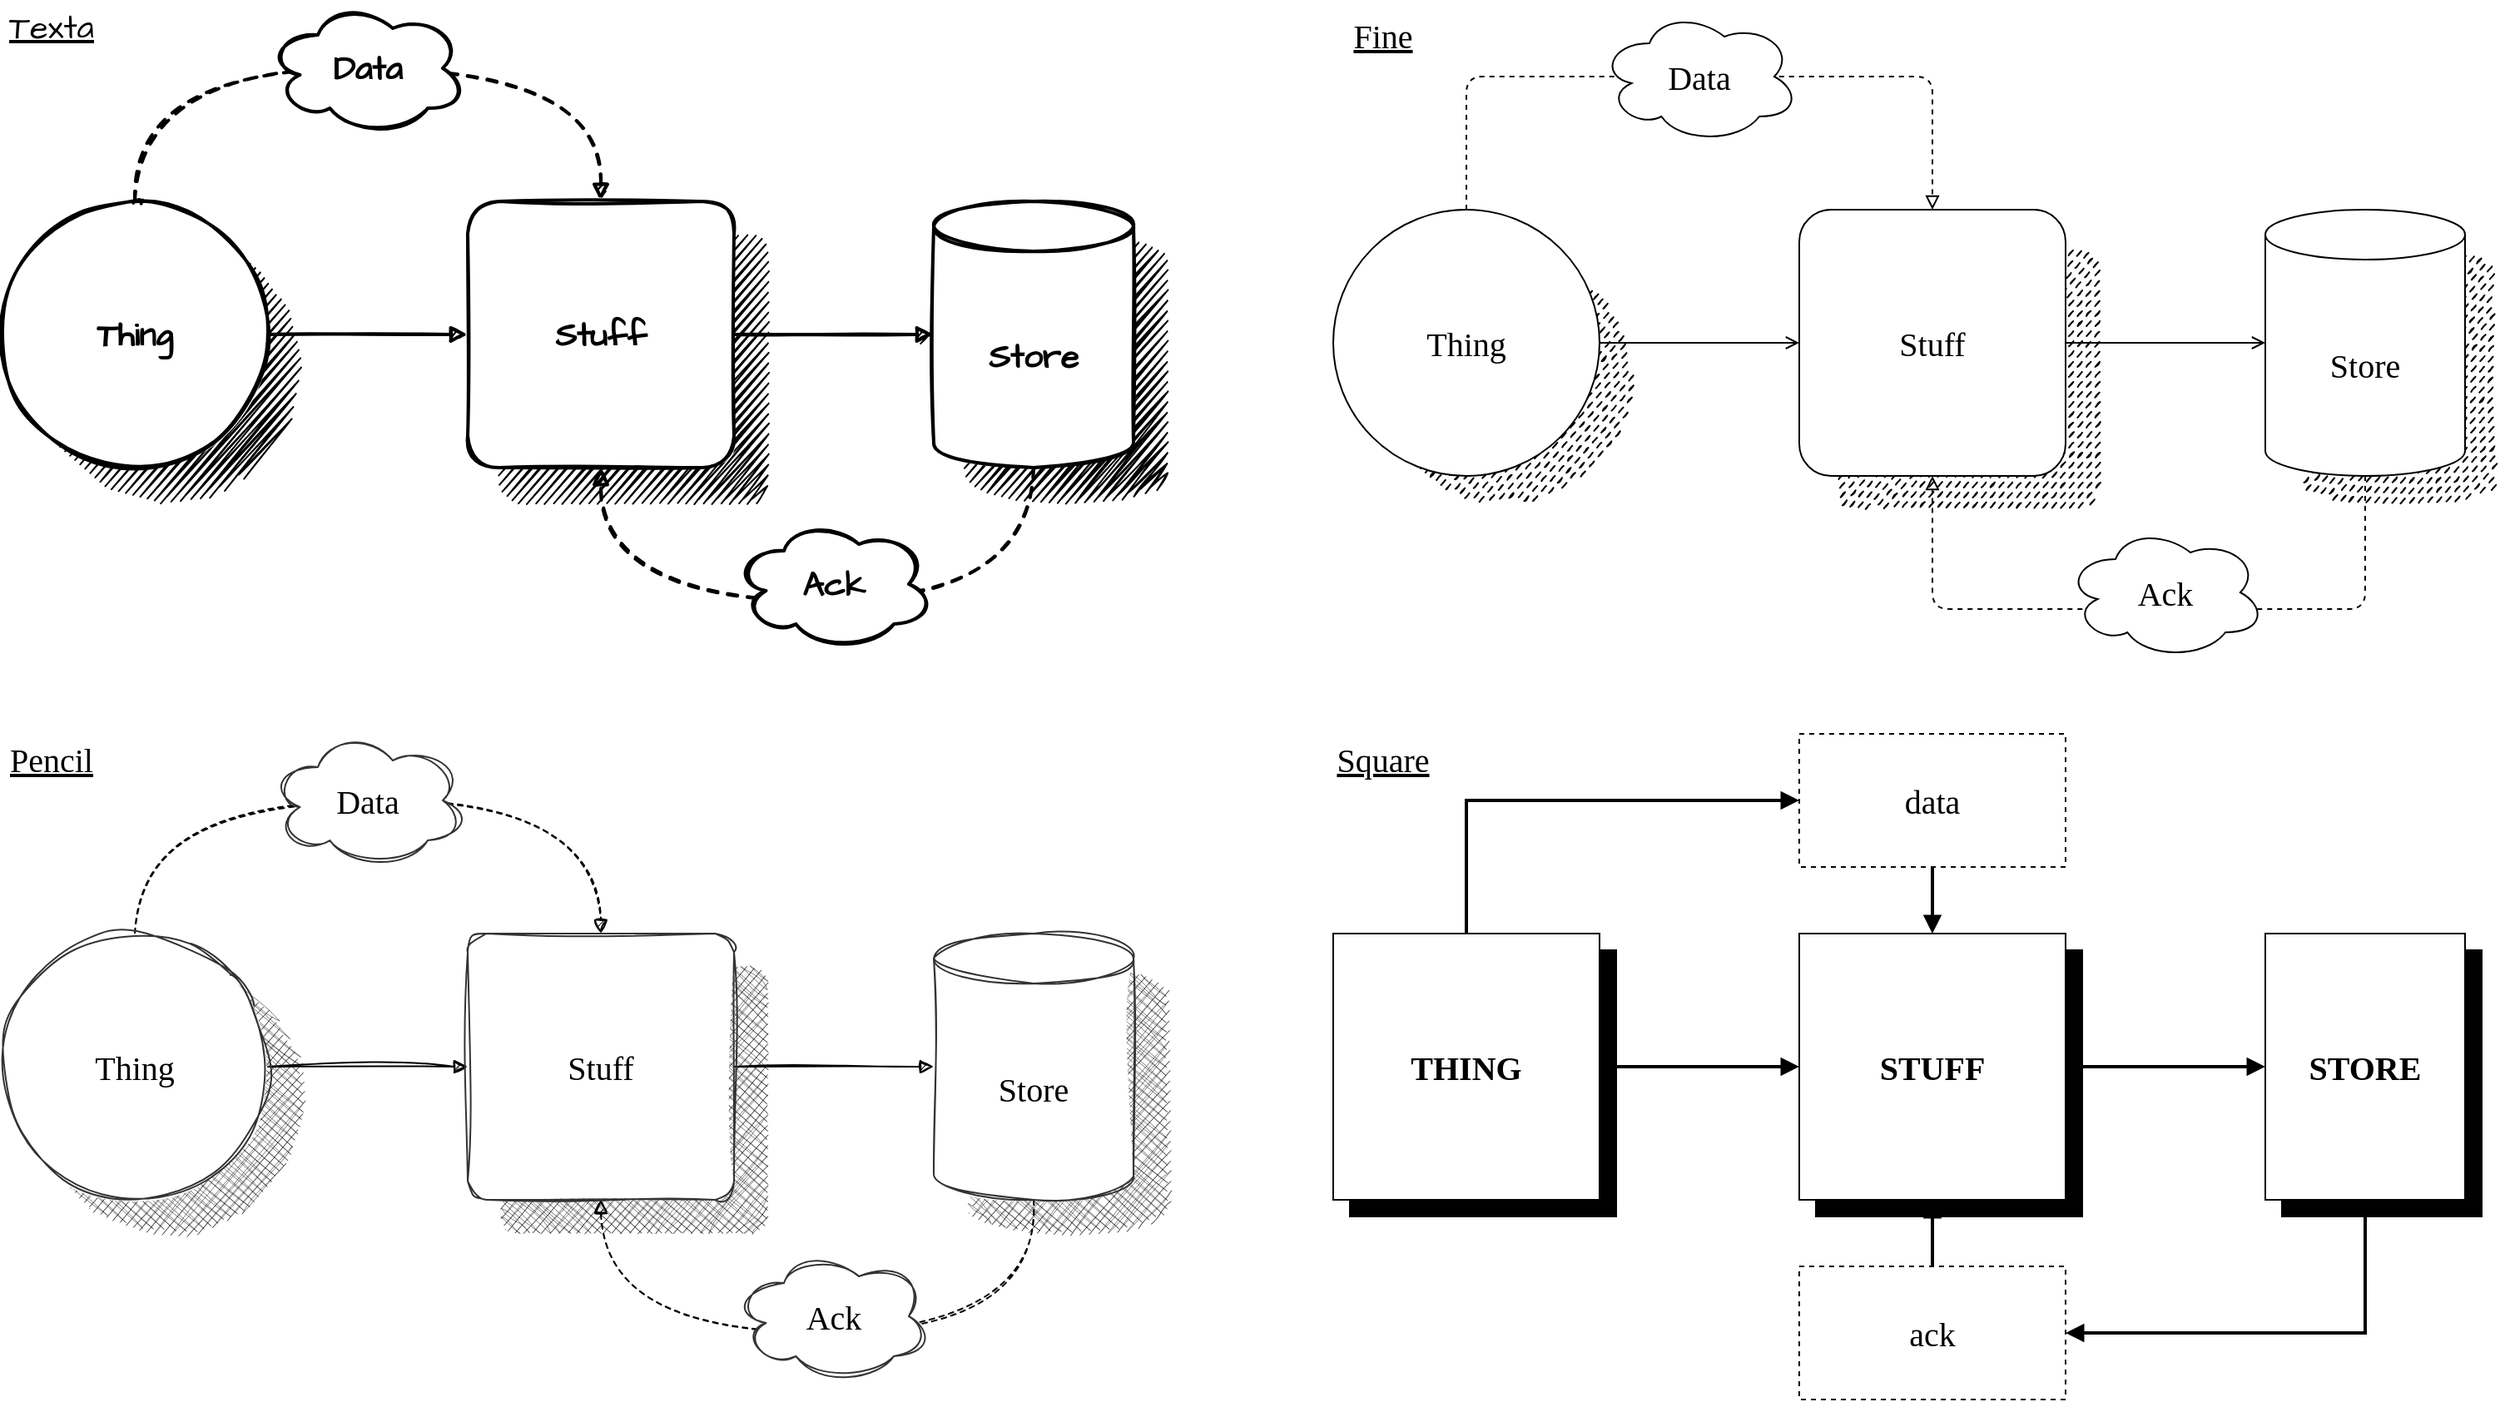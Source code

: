 <mxfile version="21.2.8" type="device">
  <diagram name="Page-1" id="V_-_el8f22RCBx5d-jFA">
    <mxGraphModel dx="1836" dy="2158" grid="1" gridSize="10" guides="1" tooltips="1" connect="1" arrows="1" fold="1" page="1" pageScale="1" pageWidth="1169" pageHeight="827" math="0" shadow="0">
      <root>
        <mxCell id="0" />
        <mxCell id="1" parent="0" />
        <mxCell id="RKzmh6Q_GJy8ymzau38K-140" value="" style="rounded=0;whiteSpace=wrap;html=1;hachureGap=4;fontFamily=Helvetica;fontSize=20;strokeWidth=1;arcSize=12;fillColor=#000000;" vertex="1" parent="1">
          <mxGeometry x="1650" y="-230" width="120" height="160" as="geometry" />
        </mxCell>
        <mxCell id="RKzmh6Q_GJy8ymzau38K-139" value="" style="rounded=0;whiteSpace=wrap;html=1;hachureGap=4;fontFamily=Helvetica;fontSize=20;strokeWidth=1;arcSize=12;fillColor=#000000;" vertex="1" parent="1">
          <mxGeometry x="1370" y="-230" width="160" height="160" as="geometry" />
        </mxCell>
        <mxCell id="RKzmh6Q_GJy8ymzau38K-138" value="" style="rounded=0;whiteSpace=wrap;html=1;hachureGap=4;fontFamily=Helvetica;fontSize=20;strokeWidth=1;arcSize=12;fillColor=#000000;" vertex="1" parent="1">
          <mxGeometry x="1090" y="-230" width="160" height="160" as="geometry" />
        </mxCell>
        <mxCell id="RKzmh6Q_GJy8ymzau38K-92" value="" style="shape=cylinder3;whiteSpace=wrap;html=1;boundedLbl=1;backgroundOutline=1;size=15;sketch=1;hachureGap=4;jiggle=1;curveFitting=1;fontFamily=Architects Daughter;fontSource=https%3A%2F%2Ffonts.googleapis.com%2Fcss%3Ffamily%3DArchitects%2BDaughter;fontSize=20;rounded=0;strokeWidth=2;strokeColor=none;fillColor=#000000;fillStyle=zigzag;" vertex="1" parent="1">
          <mxGeometry x="860" y="-660" width="120" height="160" as="geometry" />
        </mxCell>
        <mxCell id="RKzmh6Q_GJy8ymzau38K-87" value="" style="rounded=1;whiteSpace=wrap;html=1;sketch=1;hachureGap=4;jiggle=0.5;curveFitting=1;fontFamily=Architects Daughter;fontSource=https%3A%2F%2Ffonts.googleapis.com%2Fcss%3Ffamily%3DArchitects%2BDaughter;fontSize=20;strokeWidth=2;fillStyle=zigzag;fillColor=#000000;strokeColor=none;arcSize=7;" vertex="1" parent="1">
          <mxGeometry x="580" y="-660" width="160" height="160" as="geometry" />
        </mxCell>
        <mxCell id="RKzmh6Q_GJy8ymzau38K-84" value="" style="ellipse;whiteSpace=wrap;html=1;aspect=fixed;sketch=1;hachureGap=4;jiggle=0.5;curveFitting=1;fontFamily=Architects Daughter;fontSource=https%3A%2F%2Ffonts.googleapis.com%2Fcss%3Ffamily%3DArchitects%2BDaughter;fontSize=20;strokeWidth=2;fillStyle=zigzag;fillColor=#000000;strokeColor=none;" vertex="1" parent="1">
          <mxGeometry x="300" y="-660" width="160" height="160" as="geometry" />
        </mxCell>
        <mxCell id="RKzmh6Q_GJy8ymzau38K-88" style="edgeStyle=orthogonalEdgeStyle;rounded=0;sketch=1;hachureGap=4;jiggle=1;curveFitting=1;orthogonalLoop=1;jettySize=auto;html=1;exitX=1;exitY=0.5;exitDx=0;exitDy=0;entryX=0;entryY=0.5;entryDx=0;entryDy=0;fontFamily=Architects Daughter;fontSource=https%3A%2F%2Ffonts.googleapis.com%2Fcss%3Ffamily%3DArchitects%2BDaughter;fontSize=16;endArrow=block;endFill=1;strokeWidth=2;" edge="1" parent="1" source="RKzmh6Q_GJy8ymzau38K-83" target="RKzmh6Q_GJy8ymzau38K-86">
          <mxGeometry relative="1" as="geometry" />
        </mxCell>
        <mxCell id="RKzmh6Q_GJy8ymzau38K-89" style="edgeStyle=orthogonalEdgeStyle;sketch=1;hachureGap=4;jiggle=1;curveFitting=1;orthogonalLoop=1;jettySize=auto;html=1;exitX=0.5;exitY=0;exitDx=0;exitDy=0;entryX=0.5;entryY=0;entryDx=0;entryDy=0;fontFamily=Architects Daughter;fontSource=https%3A%2F%2Ffonts.googleapis.com%2Fcss%3Ffamily%3DArchitects%2BDaughter;fontSize=16;endArrow=block;endFill=1;strokeWidth=2;curved=1;dashed=1;" edge="1" parent="1" source="RKzmh6Q_GJy8ymzau38K-83" target="RKzmh6Q_GJy8ymzau38K-86">
          <mxGeometry relative="1" as="geometry">
            <Array as="points">
              <mxPoint x="360" y="-760" />
              <mxPoint x="640" y="-760" />
            </Array>
          </mxGeometry>
        </mxCell>
        <mxCell id="RKzmh6Q_GJy8ymzau38K-83" value="Thing" style="ellipse;whiteSpace=wrap;html=1;aspect=fixed;sketch=1;hachureGap=4;jiggle=1;curveFitting=1;fontFamily=Architects Daughter;fontSource=https%3A%2F%2Ffonts.googleapis.com%2Fcss%3Ffamily%3DArchitects%2BDaughter;fontSize=20;strokeWidth=2;fontStyle=1" vertex="1" parent="1">
          <mxGeometry x="280" y="-680" width="160" height="160" as="geometry" />
        </mxCell>
        <mxCell id="RKzmh6Q_GJy8ymzau38K-93" style="edgeStyle=orthogonalEdgeStyle;rounded=0;sketch=1;hachureGap=4;jiggle=1;curveFitting=1;orthogonalLoop=1;jettySize=auto;html=1;exitX=1;exitY=0.5;exitDx=0;exitDy=0;fontFamily=Architects Daughter;fontSource=https%3A%2F%2Ffonts.googleapis.com%2Fcss%3Ffamily%3DArchitects%2BDaughter;fontSize=16;endArrow=block;endFill=1;strokeWidth=2;" edge="1" parent="1" source="RKzmh6Q_GJy8ymzau38K-86" target="RKzmh6Q_GJy8ymzau38K-91">
          <mxGeometry relative="1" as="geometry" />
        </mxCell>
        <mxCell id="RKzmh6Q_GJy8ymzau38K-86" value="Stuff" style="rounded=1;whiteSpace=wrap;html=1;sketch=1;hachureGap=4;jiggle=1;curveFitting=1;fontFamily=Architects Daughter;fontSource=https%3A%2F%2Ffonts.googleapis.com%2Fcss%3Ffamily%3DArchitects%2BDaughter;fontSize=20;strokeWidth=2;arcSize=12;fontStyle=1" vertex="1" parent="1">
          <mxGeometry x="560" y="-680" width="160" height="160" as="geometry" />
        </mxCell>
        <mxCell id="RKzmh6Q_GJy8ymzau38K-90" value="Data" style="ellipse;shape=cloud;whiteSpace=wrap;html=1;sketch=1;hachureGap=4;jiggle=1;curveFitting=1;fontFamily=Architects Daughter;fontSource=https%3A%2F%2Ffonts.googleapis.com%2Fcss%3Ffamily%3DArchitects%2BDaughter;fontSize=20;strokeWidth=2;fontStyle=1" vertex="1" parent="1">
          <mxGeometry x="440" y="-800" width="120" height="80" as="geometry" />
        </mxCell>
        <mxCell id="RKzmh6Q_GJy8ymzau38K-94" style="edgeStyle=orthogonalEdgeStyle;sketch=1;hachureGap=4;jiggle=1;curveFitting=1;orthogonalLoop=1;jettySize=auto;html=1;exitX=0.5;exitY=1;exitDx=0;exitDy=0;exitPerimeter=0;entryX=0.5;entryY=1;entryDx=0;entryDy=0;fontFamily=Architects Daughter;fontSource=https%3A%2F%2Ffonts.googleapis.com%2Fcss%3Ffamily%3DArchitects%2BDaughter;fontSize=16;endArrow=block;endFill=1;strokeWidth=2;curved=1;dashed=1;" edge="1" parent="1" source="RKzmh6Q_GJy8ymzau38K-91" target="RKzmh6Q_GJy8ymzau38K-86">
          <mxGeometry relative="1" as="geometry">
            <Array as="points">
              <mxPoint x="900" y="-440" />
              <mxPoint x="640" y="-440" />
            </Array>
          </mxGeometry>
        </mxCell>
        <mxCell id="RKzmh6Q_GJy8ymzau38K-91" value="Store" style="shape=cylinder3;whiteSpace=wrap;html=1;boundedLbl=1;backgroundOutline=1;size=15;sketch=1;hachureGap=4;jiggle=1;curveFitting=1;fontFamily=Architects Daughter;fontSource=https%3A%2F%2Ffonts.googleapis.com%2Fcss%3Ffamily%3DArchitects%2BDaughter;fontSize=20;rounded=0;strokeWidth=2;fontStyle=1" vertex="1" parent="1">
          <mxGeometry x="840" y="-680" width="120" height="160" as="geometry" />
        </mxCell>
        <mxCell id="RKzmh6Q_GJy8ymzau38K-95" value="Ack" style="ellipse;shape=cloud;whiteSpace=wrap;html=1;sketch=1;hachureGap=4;jiggle=1;curveFitting=1;fontFamily=Architects Daughter;fontSource=https%3A%2F%2Ffonts.googleapis.com%2Fcss%3Ffamily%3DArchitects%2BDaughter;fontSize=20;strokeWidth=2;fontStyle=1" vertex="1" parent="1">
          <mxGeometry x="720" y="-490" width="120" height="80" as="geometry" />
        </mxCell>
        <mxCell id="RKzmh6Q_GJy8ymzau38K-96" value="Texta" style="text;html=1;strokeColor=none;fillColor=none;align=center;verticalAlign=middle;whiteSpace=wrap;rounded=0;fontSize=20;fontFamily=Architects Daughter;fontStyle=4" vertex="1" parent="1">
          <mxGeometry x="280" y="-800" width="60" height="30" as="geometry" />
        </mxCell>
        <mxCell id="RKzmh6Q_GJy8ymzau38K-97" value="Pencil" style="text;html=1;strokeColor=none;fillColor=none;align=center;verticalAlign=middle;whiteSpace=wrap;rounded=0;fontSize=20;fontFamily=Shadows Into Light;fontStyle=4;fontSource=https%3A%2F%2Ffonts.googleapis.com%2Fcss%3Ffamily%3DShadows%2BInto%2BLight;" vertex="1" parent="1">
          <mxGeometry x="280" y="-360" width="60" height="30" as="geometry" />
        </mxCell>
        <mxCell id="RKzmh6Q_GJy8ymzau38K-98" value="" style="shape=cylinder3;whiteSpace=wrap;html=1;boundedLbl=1;backgroundOutline=1;size=15;sketch=1;hachureGap=4;jiggle=2;curveFitting=1;fontFamily=Architects Daughter;fontSource=https%3A%2F%2Ffonts.googleapis.com%2Fcss%3Ffamily%3DArchitects%2BDaughter;fontSize=20;rounded=0;strokeWidth=1;strokeColor=none;fillColor=#000000;fillStyle=cross-hatch;opacity=50;" vertex="1" parent="1">
          <mxGeometry x="860" y="-220" width="120" height="160" as="geometry" />
        </mxCell>
        <mxCell id="RKzmh6Q_GJy8ymzau38K-99" value="" style="rounded=1;whiteSpace=wrap;html=1;sketch=1;hachureGap=4;jiggle=2;curveFitting=1;fontFamily=Architects Daughter;fontSource=https%3A%2F%2Ffonts.googleapis.com%2Fcss%3Ffamily%3DArchitects%2BDaughter;fontSize=20;strokeWidth=1;fillStyle=cross-hatch;fillColor=#000000;strokeColor=none;arcSize=6;opacity=50;" vertex="1" parent="1">
          <mxGeometry x="580" y="-220" width="160" height="160" as="geometry" />
        </mxCell>
        <mxCell id="RKzmh6Q_GJy8ymzau38K-100" value="" style="ellipse;whiteSpace=wrap;html=1;aspect=fixed;sketch=1;hachureGap=4;jiggle=2;curveFitting=1;fontFamily=Architects Daughter;fontSource=https%3A%2F%2Ffonts.googleapis.com%2Fcss%3Ffamily%3DArchitects%2BDaughter;fontSize=20;strokeWidth=1;fillStyle=cross-hatch;fillColor=#000000;strokeColor=none;opacity=50;" vertex="1" parent="1">
          <mxGeometry x="300" y="-220" width="160" height="160" as="geometry" />
        </mxCell>
        <mxCell id="RKzmh6Q_GJy8ymzau38K-101" style="edgeStyle=orthogonalEdgeStyle;rounded=0;sketch=1;hachureGap=4;jiggle=2;curveFitting=1;orthogonalLoop=1;jettySize=auto;html=1;exitX=1;exitY=0.5;exitDx=0;exitDy=0;entryX=0;entryY=0.5;entryDx=0;entryDy=0;fontFamily=Architects Daughter;fontSource=https%3A%2F%2Ffonts.googleapis.com%2Fcss%3Ffamily%3DArchitects%2BDaughter;fontSize=16;endArrow=block;endFill=1;strokeWidth=1;" edge="1" source="RKzmh6Q_GJy8ymzau38K-103" target="RKzmh6Q_GJy8ymzau38K-105" parent="1">
          <mxGeometry relative="1" as="geometry" />
        </mxCell>
        <mxCell id="RKzmh6Q_GJy8ymzau38K-102" style="edgeStyle=orthogonalEdgeStyle;sketch=1;hachureGap=4;jiggle=2;curveFitting=1;orthogonalLoop=1;jettySize=auto;html=1;exitX=0.5;exitY=0;exitDx=0;exitDy=0;entryX=0.5;entryY=0;entryDx=0;entryDy=0;fontFamily=Architects Daughter;fontSource=https%3A%2F%2Ffonts.googleapis.com%2Fcss%3Ffamily%3DArchitects%2BDaughter;fontSize=16;endArrow=block;endFill=1;strokeWidth=1;curved=1;dashed=1;rounded=0;" edge="1" source="RKzmh6Q_GJy8ymzau38K-103" target="RKzmh6Q_GJy8ymzau38K-105" parent="1">
          <mxGeometry relative="1" as="geometry">
            <Array as="points">
              <mxPoint x="360" y="-320" />
              <mxPoint x="640" y="-320" />
            </Array>
          </mxGeometry>
        </mxCell>
        <mxCell id="RKzmh6Q_GJy8ymzau38K-103" value="Thing" style="ellipse;whiteSpace=wrap;html=1;aspect=fixed;sketch=1;hachureGap=4;jiggle=2;curveFitting=1;fontFamily=Shadows Into Light;fontSource=https%3A%2F%2Ffonts.googleapis.com%2Fcss%3Ffamily%3DShadows%2BInto%2BLight;fontSize=20;strokeWidth=1;strokeColor=#333333;" vertex="1" parent="1">
          <mxGeometry x="280" y="-240" width="160" height="160" as="geometry" />
        </mxCell>
        <mxCell id="RKzmh6Q_GJy8ymzau38K-104" style="edgeStyle=orthogonalEdgeStyle;rounded=0;sketch=1;hachureGap=4;jiggle=2;curveFitting=1;orthogonalLoop=1;jettySize=auto;html=1;exitX=1;exitY=0.5;exitDx=0;exitDy=0;fontFamily=Architects Daughter;fontSource=https%3A%2F%2Ffonts.googleapis.com%2Fcss%3Ffamily%3DArchitects%2BDaughter;fontSize=16;endArrow=block;endFill=1;strokeWidth=1;" edge="1" source="RKzmh6Q_GJy8ymzau38K-105" target="RKzmh6Q_GJy8ymzau38K-107" parent="1">
          <mxGeometry relative="1" as="geometry" />
        </mxCell>
        <mxCell id="RKzmh6Q_GJy8ymzau38K-105" value="Stuff" style="rounded=1;whiteSpace=wrap;html=1;sketch=1;hachureGap=4;jiggle=2;curveFitting=1;fontFamily=Shadows Into Light;fontSource=https%3A%2F%2Ffonts.googleapis.com%2Fcss%3Ffamily%3DShadows%2BInto%2BLight;fontSize=20;strokeWidth=1;strokeColor=#333333;arcSize=7;" vertex="1" parent="1">
          <mxGeometry x="560" y="-240" width="160" height="160" as="geometry" />
        </mxCell>
        <mxCell id="RKzmh6Q_GJy8ymzau38K-106" style="edgeStyle=orthogonalEdgeStyle;sketch=1;hachureGap=4;jiggle=2;curveFitting=1;orthogonalLoop=1;jettySize=auto;html=1;exitX=0.5;exitY=1;exitDx=0;exitDy=0;exitPerimeter=0;entryX=0.5;entryY=1;entryDx=0;entryDy=0;fontFamily=Architects Daughter;fontSource=https%3A%2F%2Ffonts.googleapis.com%2Fcss%3Ffamily%3DArchitects%2BDaughter;fontSize=16;endArrow=block;endFill=1;strokeWidth=1;curved=1;dashed=1;rounded=0;" edge="1" source="RKzmh6Q_GJy8ymzau38K-107" target="RKzmh6Q_GJy8ymzau38K-105" parent="1">
          <mxGeometry relative="1" as="geometry">
            <Array as="points">
              <mxPoint x="900" />
              <mxPoint x="640" />
            </Array>
          </mxGeometry>
        </mxCell>
        <mxCell id="RKzmh6Q_GJy8ymzau38K-107" value="Store" style="shape=cylinder3;whiteSpace=wrap;html=1;boundedLbl=1;backgroundOutline=1;size=15;sketch=1;hachureGap=4;jiggle=2;curveFitting=1;fontFamily=Shadows Into Light;fontSource=https%3A%2F%2Ffonts.googleapis.com%2Fcss%3Ffamily%3DShadows%2BInto%2BLight;fontSize=20;rounded=0;strokeWidth=1;strokeColor=#333333;" vertex="1" parent="1">
          <mxGeometry x="840" y="-240" width="120" height="160" as="geometry" />
        </mxCell>
        <mxCell id="RKzmh6Q_GJy8ymzau38K-108" value="Data" style="ellipse;shape=cloud;whiteSpace=wrap;html=1;sketch=1;hachureGap=4;jiggle=2;curveFitting=1;fontFamily=Shadows Into Light;fontSource=https%3A%2F%2Ffonts.googleapis.com%2Fcss%3Ffamily%3DShadows%2BInto%2BLight;fontSize=20;strokeWidth=1;strokeColor=#333333;" vertex="1" parent="1">
          <mxGeometry x="440" y="-360" width="120" height="80" as="geometry" />
        </mxCell>
        <mxCell id="RKzmh6Q_GJy8ymzau38K-109" value="Ack" style="ellipse;shape=cloud;whiteSpace=wrap;html=1;sketch=1;hachureGap=4;jiggle=2;curveFitting=1;fontFamily=Shadows Into Light;fontSource=https%3A%2F%2Ffonts.googleapis.com%2Fcss%3Ffamily%3DShadows%2BInto%2BLight;fontSize=20;strokeWidth=1;strokeColor=#333333;" vertex="1" parent="1">
          <mxGeometry x="720" y="-50" width="120" height="80" as="geometry" />
        </mxCell>
        <mxCell id="RKzmh6Q_GJy8ymzau38K-114" value="" style="shape=cylinder3;whiteSpace=wrap;html=1;boundedLbl=1;backgroundOutline=1;size=15;sketch=1;hachureGap=4;jiggle=2;curveFitting=1;fontFamily=Architects Daughter;fontSource=https%3A%2F%2Ffonts.googleapis.com%2Fcss%3Ffamily%3DArchitects%2BDaughter;fontSize=20;rounded=0;strokeWidth=2;strokeColor=none;fillColor=#000000;fillStyle=dashed;" vertex="1" parent="1">
          <mxGeometry x="1660" y="-655" width="120" height="160" as="geometry" />
        </mxCell>
        <mxCell id="RKzmh6Q_GJy8ymzau38K-115" value="" style="rounded=1;whiteSpace=wrap;html=1;sketch=1;hachureGap=4;jiggle=2;curveFitting=1;fontFamily=Architects Daughter;fontSource=https%3A%2F%2Ffonts.googleapis.com%2Fcss%3Ffamily%3DArchitects%2BDaughter;fontSize=20;strokeWidth=2;fillStyle=dashed;fillColor=#000000;strokeColor=none;arcSize=7;" vertex="1" parent="1">
          <mxGeometry x="1380" y="-655" width="160" height="160" as="geometry" />
        </mxCell>
        <mxCell id="RKzmh6Q_GJy8ymzau38K-116" value="" style="ellipse;whiteSpace=wrap;html=1;aspect=fixed;hachureGap=4;fontFamily=Architects Daughter;fontSource=https%3A%2F%2Ffonts.googleapis.com%2Fcss%3Ffamily%3DArchitects%2BDaughter;fontSize=20;strokeWidth=2;fillStyle=dashed;fillColor=#000000;strokeColor=none;sketch=1;curveFitting=1;jiggle=2;" vertex="1" parent="1">
          <mxGeometry x="1100" y="-655" width="160" height="160" as="geometry" />
        </mxCell>
        <mxCell id="RKzmh6Q_GJy8ymzau38K-117" style="edgeStyle=orthogonalEdgeStyle;rounded=0;hachureGap=4;orthogonalLoop=1;jettySize=auto;html=1;exitX=1;exitY=0.5;exitDx=0;exitDy=0;entryX=0;entryY=0.5;entryDx=0;entryDy=0;fontFamily=Architects Daughter;fontSource=https%3A%2F%2Ffonts.googleapis.com%2Fcss%3Ffamily%3DArchitects%2BDaughter;fontSize=16;endArrow=open;endFill=0;strokeWidth=1;" edge="1" source="RKzmh6Q_GJy8ymzau38K-119" target="RKzmh6Q_GJy8ymzau38K-121" parent="1">
          <mxGeometry relative="1" as="geometry" />
        </mxCell>
        <mxCell id="RKzmh6Q_GJy8ymzau38K-118" style="edgeStyle=orthogonalEdgeStyle;hachureGap=4;orthogonalLoop=1;jettySize=auto;html=1;exitX=0.5;exitY=0;exitDx=0;exitDy=0;entryX=0.5;entryY=0;entryDx=0;entryDy=0;fontFamily=Architects Daughter;fontSource=https%3A%2F%2Ffonts.googleapis.com%2Fcss%3Ffamily%3DArchitects%2BDaughter;fontSize=16;endArrow=block;endFill=0;strokeWidth=1;dashed=1;rounded=1;" edge="1" source="RKzmh6Q_GJy8ymzau38K-119" target="RKzmh6Q_GJy8ymzau38K-121" parent="1">
          <mxGeometry relative="1" as="geometry">
            <Array as="points">
              <mxPoint x="1160" y="-755" />
              <mxPoint x="1440" y="-755" />
            </Array>
          </mxGeometry>
        </mxCell>
        <mxCell id="RKzmh6Q_GJy8ymzau38K-119" value="Thing" style="ellipse;whiteSpace=wrap;html=1;aspect=fixed;hachureGap=4;fontFamily=Garamond;fontSize=20;strokeWidth=1;" vertex="1" parent="1">
          <mxGeometry x="1080" y="-675" width="160" height="160" as="geometry" />
        </mxCell>
        <mxCell id="RKzmh6Q_GJy8ymzau38K-120" style="edgeStyle=orthogonalEdgeStyle;rounded=0;hachureGap=4;orthogonalLoop=1;jettySize=auto;html=1;exitX=1;exitY=0.5;exitDx=0;exitDy=0;fontFamily=Architects Daughter;fontSource=https%3A%2F%2Ffonts.googleapis.com%2Fcss%3Ffamily%3DArchitects%2BDaughter;fontSize=16;endArrow=open;endFill=0;strokeWidth=1;" edge="1" source="RKzmh6Q_GJy8ymzau38K-121" target="RKzmh6Q_GJy8ymzau38K-124" parent="1">
          <mxGeometry relative="1" as="geometry" />
        </mxCell>
        <mxCell id="RKzmh6Q_GJy8ymzau38K-121" value="Stuff" style="rounded=1;whiteSpace=wrap;html=1;hachureGap=4;fontFamily=Garamond;fontSource=https%3A%2F%2Ffonts.googleapis.com%2Fcss%3Ffamily%3DArchitects%2BDaughter;fontSize=20;strokeWidth=1;arcSize=12;" vertex="1" parent="1">
          <mxGeometry x="1360" y="-675" width="160" height="160" as="geometry" />
        </mxCell>
        <mxCell id="RKzmh6Q_GJy8ymzau38K-122" value="Data" style="ellipse;shape=cloud;whiteSpace=wrap;html=1;hachureGap=4;fontFamily=Garamond;fontSource=https%3A%2F%2Ffonts.googleapis.com%2Fcss%3Ffamily%3DArchitects%2BDaughter;fontSize=20;strokeWidth=1;" vertex="1" parent="1">
          <mxGeometry x="1240" y="-795" width="120" height="80" as="geometry" />
        </mxCell>
        <mxCell id="RKzmh6Q_GJy8ymzau38K-123" style="edgeStyle=orthogonalEdgeStyle;hachureGap=4;orthogonalLoop=1;jettySize=auto;html=1;exitX=0.5;exitY=1;exitDx=0;exitDy=0;exitPerimeter=0;entryX=0.5;entryY=1;entryDx=0;entryDy=0;fontFamily=Architects Daughter;fontSource=https%3A%2F%2Ffonts.googleapis.com%2Fcss%3Ffamily%3DArchitects%2BDaughter;fontSize=16;endArrow=block;endFill=0;strokeWidth=1;dashed=1;rounded=1;" edge="1" source="RKzmh6Q_GJy8ymzau38K-124" target="RKzmh6Q_GJy8ymzau38K-121" parent="1">
          <mxGeometry relative="1" as="geometry">
            <Array as="points">
              <mxPoint x="1700" y="-435" />
              <mxPoint x="1440" y="-435" />
            </Array>
          </mxGeometry>
        </mxCell>
        <mxCell id="RKzmh6Q_GJy8ymzau38K-124" value="Store" style="shape=cylinder3;whiteSpace=wrap;html=1;boundedLbl=1;backgroundOutline=1;size=15;hachureGap=4;fontFamily=Garamond;fontSource=https%3A%2F%2Ffonts.googleapis.com%2Fcss%3Ffamily%3DArchitects%2BDaughter;fontSize=20;rounded=0;strokeWidth=1;" vertex="1" parent="1">
          <mxGeometry x="1640" y="-675" width="120" height="160" as="geometry" />
        </mxCell>
        <mxCell id="RKzmh6Q_GJy8ymzau38K-125" value="Ack" style="ellipse;shape=cloud;whiteSpace=wrap;html=1;hachureGap=4;fontFamily=Garamond;fontSource=https%3A%2F%2Ffonts.googleapis.com%2Fcss%3Ffamily%3DArchitects%2BDaughter;fontSize=20;strokeWidth=1;" vertex="1" parent="1">
          <mxGeometry x="1520" y="-485" width="120" height="80" as="geometry" />
        </mxCell>
        <mxCell id="RKzmh6Q_GJy8ymzau38K-126" value="Fine" style="text;html=1;strokeColor=none;fillColor=none;align=center;verticalAlign=middle;whiteSpace=wrap;rounded=0;fontSize=20;fontFamily=Garamond;fontStyle=4" vertex="1" parent="1">
          <mxGeometry x="1080" y="-795" width="60" height="30" as="geometry" />
        </mxCell>
        <mxCell id="RKzmh6Q_GJy8ymzau38K-130" style="edgeStyle=orthogonalEdgeStyle;rounded=0;hachureGap=4;orthogonalLoop=1;jettySize=auto;html=1;exitX=1;exitY=0.5;exitDx=0;exitDy=0;entryX=0;entryY=0.5;entryDx=0;entryDy=0;fontFamily=Architects Daughter;fontSource=https%3A%2F%2Ffonts.googleapis.com%2Fcss%3Ffamily%3DArchitects%2BDaughter;fontSize=16;strokeWidth=2;endArrow=block;endFill=1;" edge="1" parent="1" source="RKzmh6Q_GJy8ymzau38K-127" target="RKzmh6Q_GJy8ymzau38K-128">
          <mxGeometry relative="1" as="geometry" />
        </mxCell>
        <mxCell id="RKzmh6Q_GJy8ymzau38K-136" style="edgeStyle=orthogonalEdgeStyle;rounded=0;hachureGap=4;orthogonalLoop=1;jettySize=auto;html=1;exitX=0.5;exitY=0;exitDx=0;exitDy=0;entryX=0;entryY=0.5;entryDx=0;entryDy=0;fontFamily=Architects Daughter;fontSource=https%3A%2F%2Ffonts.googleapis.com%2Fcss%3Ffamily%3DArchitects%2BDaughter;fontSize=16;endArrow=block;strokeWidth=2;endFill=1;" edge="1" parent="1" source="RKzmh6Q_GJy8ymzau38K-127" target="RKzmh6Q_GJy8ymzau38K-135">
          <mxGeometry relative="1" as="geometry" />
        </mxCell>
        <mxCell id="RKzmh6Q_GJy8ymzau38K-127" value="THING" style="rounded=0;whiteSpace=wrap;html=1;hachureGap=4;fontFamily=Roboto Mono;fontSize=20;strokeWidth=1;arcSize=12;fontStyle=1;fontSource=https%3A%2F%2Ffonts.googleapis.com%2Fcss%3Ffamily%3DRoboto%2BMono;" vertex="1" parent="1">
          <mxGeometry x="1080" y="-240" width="160" height="160" as="geometry" />
        </mxCell>
        <mxCell id="RKzmh6Q_GJy8ymzau38K-131" style="edgeStyle=orthogonalEdgeStyle;rounded=0;hachureGap=4;orthogonalLoop=1;jettySize=auto;html=1;exitX=1;exitY=0.5;exitDx=0;exitDy=0;entryX=0;entryY=0.5;entryDx=0;entryDy=0;fontFamily=Architects Daughter;fontSource=https%3A%2F%2Ffonts.googleapis.com%2Fcss%3Ffamily%3DArchitects%2BDaughter;fontSize=16;strokeWidth=2;endArrow=block;endFill=1;" edge="1" parent="1" source="RKzmh6Q_GJy8ymzau38K-128" target="RKzmh6Q_GJy8ymzau38K-129">
          <mxGeometry relative="1" as="geometry" />
        </mxCell>
        <mxCell id="RKzmh6Q_GJy8ymzau38K-128" value="STUFF" style="rounded=0;whiteSpace=wrap;html=1;hachureGap=4;fontFamily=Roboto Mono;fontSource=https%3A%2F%2Ffonts.googleapis.com%2Fcss%3Ffamily%3DRoboto%2BMono;fontSize=20;strokeWidth=1;arcSize=12;fontStyle=1" vertex="1" parent="1">
          <mxGeometry x="1360" y="-240" width="160" height="160" as="geometry" />
        </mxCell>
        <mxCell id="RKzmh6Q_GJy8ymzau38K-134" style="edgeStyle=orthogonalEdgeStyle;rounded=0;hachureGap=4;orthogonalLoop=1;jettySize=auto;html=1;exitX=0.5;exitY=1;exitDx=0;exitDy=0;entryX=1;entryY=0.5;entryDx=0;entryDy=0;fontFamily=Architects Daughter;fontSource=https%3A%2F%2Ffonts.googleapis.com%2Fcss%3Ffamily%3DArchitects%2BDaughter;fontSize=16;endArrow=block;strokeWidth=2;endFill=1;" edge="1" parent="1" source="RKzmh6Q_GJy8ymzau38K-129" target="RKzmh6Q_GJy8ymzau38K-132">
          <mxGeometry relative="1" as="geometry" />
        </mxCell>
        <mxCell id="RKzmh6Q_GJy8ymzau38K-129" value="STORE" style="rounded=0;whiteSpace=wrap;html=1;hachureGap=4;fontFamily=Roboto Mono;fontSource=https%3A%2F%2Ffonts.googleapis.com%2Fcss%3Ffamily%3DRoboto%2BMono;fontSize=20;strokeWidth=1;arcSize=12;fontStyle=1" vertex="1" parent="1">
          <mxGeometry x="1640" y="-240" width="120" height="160" as="geometry" />
        </mxCell>
        <mxCell id="RKzmh6Q_GJy8ymzau38K-133" style="edgeStyle=orthogonalEdgeStyle;rounded=0;hachureGap=4;orthogonalLoop=1;jettySize=auto;html=1;exitX=0.5;exitY=0;exitDx=0;exitDy=0;fontFamily=Architects Daughter;fontSource=https%3A%2F%2Ffonts.googleapis.com%2Fcss%3Ffamily%3DArchitects%2BDaughter;fontSize=16;endArrow=block;strokeWidth=2;endFill=1;" edge="1" parent="1" source="RKzmh6Q_GJy8ymzau38K-132" target="RKzmh6Q_GJy8ymzau38K-128">
          <mxGeometry relative="1" as="geometry" />
        </mxCell>
        <mxCell id="RKzmh6Q_GJy8ymzau38K-132" value="ack" style="rounded=0;whiteSpace=wrap;html=1;hachureGap=4;fontFamily=Roboto Mono;fontSource=https%3A%2F%2Ffonts.googleapis.com%2Fcss%3Ffamily%3DRoboto%2BMono;fontSize=20;strokeWidth=1;arcSize=12;dashed=1;" vertex="1" parent="1">
          <mxGeometry x="1360" y="-40" width="160" height="80" as="geometry" />
        </mxCell>
        <mxCell id="RKzmh6Q_GJy8ymzau38K-137" style="edgeStyle=orthogonalEdgeStyle;rounded=0;hachureGap=4;orthogonalLoop=1;jettySize=auto;html=1;exitX=0.5;exitY=1;exitDx=0;exitDy=0;entryX=0.5;entryY=0;entryDx=0;entryDy=0;fontFamily=Architects Daughter;fontSource=https%3A%2F%2Ffonts.googleapis.com%2Fcss%3Ffamily%3DArchitects%2BDaughter;fontSize=16;endArrow=block;strokeWidth=2;endFill=1;" edge="1" parent="1" source="RKzmh6Q_GJy8ymzau38K-135" target="RKzmh6Q_GJy8ymzau38K-128">
          <mxGeometry relative="1" as="geometry" />
        </mxCell>
        <mxCell id="RKzmh6Q_GJy8ymzau38K-135" value="data" style="rounded=0;whiteSpace=wrap;html=1;hachureGap=4;fontFamily=Roboto Mono;fontSource=https%3A%2F%2Ffonts.googleapis.com%2Fcss%3Ffamily%3DRoboto%2BMono;fontSize=20;strokeWidth=1;arcSize=12;dashed=1;" vertex="1" parent="1">
          <mxGeometry x="1360" y="-360" width="160" height="80" as="geometry" />
        </mxCell>
        <mxCell id="RKzmh6Q_GJy8ymzau38K-142" value="Square" style="text;html=1;strokeColor=none;fillColor=none;align=center;verticalAlign=middle;whiteSpace=wrap;rounded=0;fontSize=20;fontFamily=Roboto Mono;fontStyle=4;fontSource=https%3A%2F%2Ffonts.googleapis.com%2Fcss%3Ffamily%3DRoboto%2BMono;" vertex="1" parent="1">
          <mxGeometry x="1080" y="-360" width="60" height="30" as="geometry" />
        </mxCell>
      </root>
    </mxGraphModel>
  </diagram>
</mxfile>
